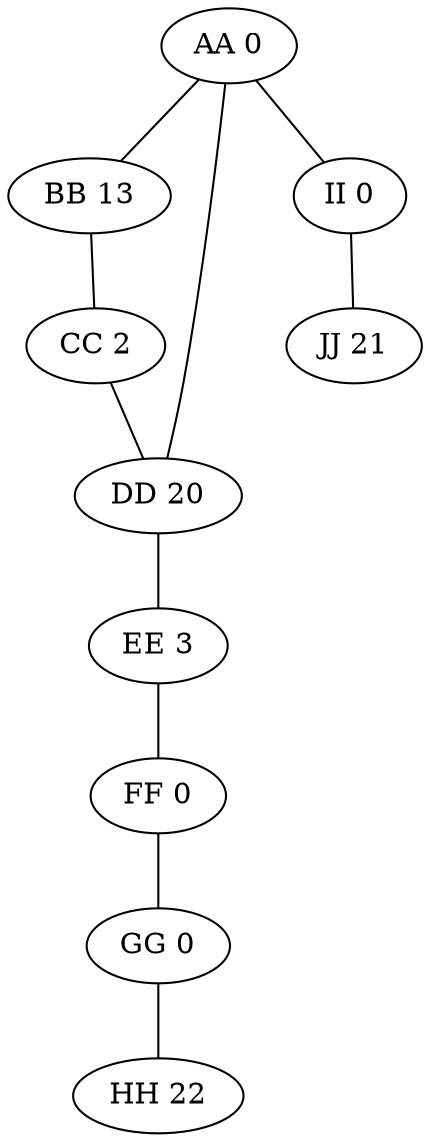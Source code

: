 graph G {
    // Valve AA has flow rate=0; tunnels lead to valves DD, II, BB
    AA [label="AA 0"];
    AA -- BB;
    AA -- DD;
    AA -- II;

    // Valve BB has flow rate=13; tunnels lead to valves CC, AA
    BB [label="BB 13"];
    BB -- CC;

    // Valve CC has flow rate=2; tunnels lead to valves DD, BB
    CC [label="CC 2"];
    CC -- DD;

    // Valve DD has flow rate=20; tunnels lead to valves CC, AA, EE
    DD [label="DD 20"];
    DD -- EE;

    // Valve EE has flow rate=3; tunnels lead to valves FF, DD
    EE [label="EE 3"];
    EE -- FF;

    // Valve FF has flow rate=0; tunnels lead to valves EE, GG
    FF [label="FF 0"];
    FF -- GG;

    // Valve GG has flow rate=0; tunnels lead to valves FF, HH
    GG [label="GG 0"];
    GG -- HH;

    // Valve HH has flow rate=22; tunnel leads to valve GG
    HH [label="HH 22"];

    // Valve II has flow rate=0; tunnels lead to valves AA, JJ
    II [label="II 0"];
    II -- JJ;

    // Valve JJ has flow rate=21; tunnel leads to valve II
    JJ [label="JJ 21"];
}
